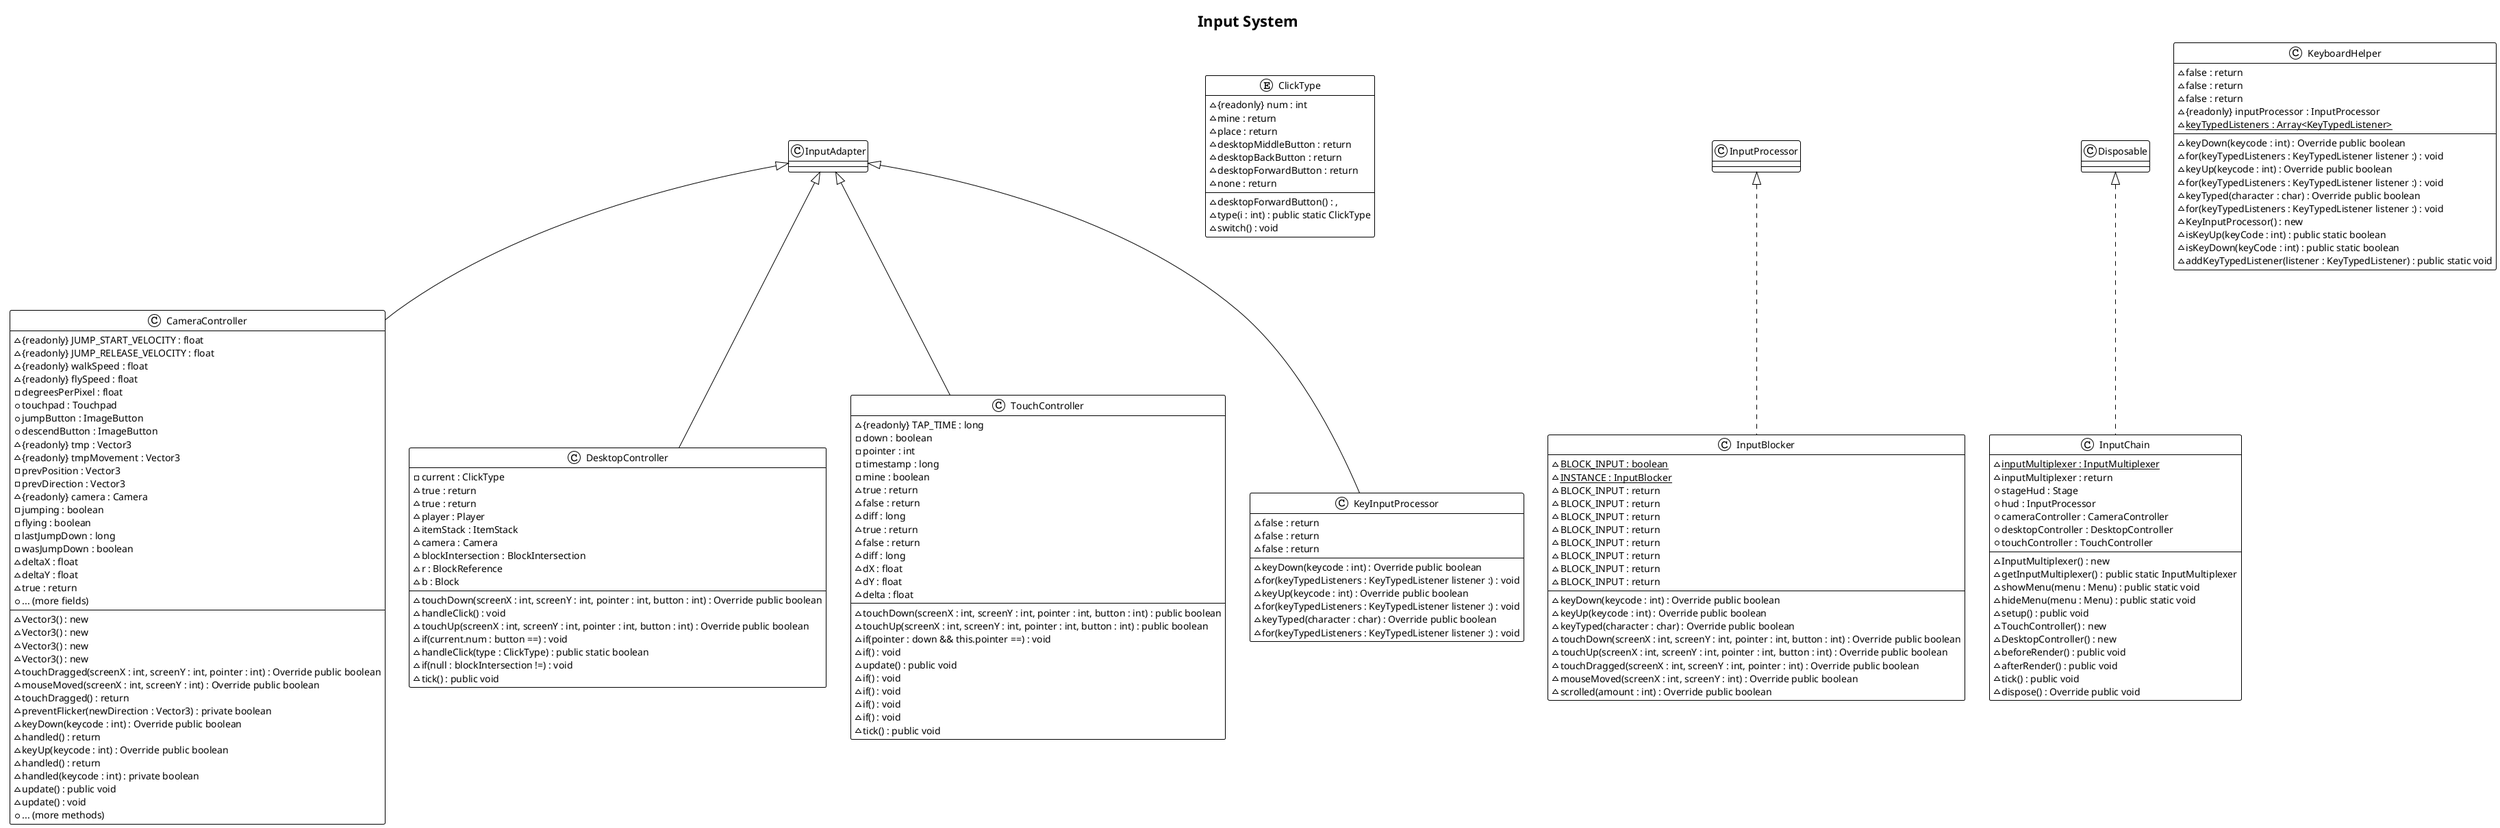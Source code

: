 @startuml Input_System
!theme plain
title Input System

    class CameraController {
        ~{readonly} JUMP_START_VELOCITY : float
        ~{readonly} JUMP_RELEASE_VELOCITY : float
        ~{readonly} walkSpeed : float
        ~{readonly} flySpeed : float
        -degreesPerPixel : float
        +touchpad : Touchpad
        +jumpButton : ImageButton
        +descendButton : ImageButton
        ~{readonly} tmp : Vector3
        ~{readonly} tmpMovement : Vector3
        -prevPosition : Vector3
        -prevDirection : Vector3
        ~{readonly} camera : Camera
        -jumping : boolean
        -flying : boolean
        -lastJumpDown : long
        -wasJumpDown : boolean
        ~deltaX : float
        ~deltaY : float
        ~true : return
        +... (more fields)
        --
        ~Vector3() : new
        ~Vector3() : new
        ~Vector3() : new
        ~Vector3() : new
        ~touchDragged(screenX : int, screenY : int, pointer : int) : Override public boolean
        ~mouseMoved(screenX : int, screenY : int) : Override public boolean
        ~touchDragged() : return
        ~preventFlicker(newDirection : Vector3) : private boolean
        ~keyDown(keycode : int) : Override public boolean
        ~handled() : return
        ~keyUp(keycode : int) : Override public boolean
        ~handled() : return
        ~handled(keycode : int) : private boolean
        ~update() : public void
        ~update() : void
        +... (more methods)
    }
    enum ClickType {
        ~{readonly} num : int
        ~mine : return
        ~place : return
        ~desktopMiddleButton : return
        ~desktopBackButton : return
        ~desktopForwardButton : return
        ~none : return
        --
        ~desktopForwardButton() : ,
        ~type(i : int) : public static ClickType
        ~switch() : void
    }
    class DesktopController {
        -current : ClickType
        ~true : return
        ~true : return
        ~player : Player
        ~itemStack : ItemStack
        ~camera : Camera
        ~blockIntersection : BlockIntersection
        ~r : BlockReference
        ~b : Block
        --
        ~touchDown(screenX : int, screenY : int, pointer : int, button : int) : Override public boolean
        ~handleClick() : void
        ~touchUp(screenX : int, screenY : int, pointer : int, button : int) : Override public boolean
        ~if(current.num : button ==) : void
        ~handleClick(type : ClickType) : public static boolean
        ~if(null : blockIntersection !=) : void
        ~tick() : public void
    }
    class InputBlocker {
        ~{static} BLOCK_INPUT : boolean
        ~{static} INSTANCE : InputBlocker
        ~BLOCK_INPUT : return
        ~BLOCK_INPUT : return
        ~BLOCK_INPUT : return
        ~BLOCK_INPUT : return
        ~BLOCK_INPUT : return
        ~BLOCK_INPUT : return
        ~BLOCK_INPUT : return
        ~BLOCK_INPUT : return
        --
        ~keyDown(keycode : int) : Override public boolean
        ~keyUp(keycode : int) : Override public boolean
        ~keyTyped(character : char) : Override public boolean
        ~touchDown(screenX : int, screenY : int, pointer : int, button : int) : Override public boolean
        ~touchUp(screenX : int, screenY : int, pointer : int, button : int) : Override public boolean
        ~touchDragged(screenX : int, screenY : int, pointer : int) : Override public boolean
        ~mouseMoved(screenX : int, screenY : int) : Override public boolean
        ~scrolled(amount : int) : Override public boolean
    }
    class InputChain {
        ~{static} inputMultiplexer : InputMultiplexer
        ~inputMultiplexer : return
        +stageHud : Stage
        +hud : InputProcessor
        +cameraController : CameraController
        +desktopController : DesktopController
        +touchController : TouchController
        --
        ~InputMultiplexer() : new
        ~getInputMultiplexer() : public static InputMultiplexer
        ~showMenu(menu : Menu) : public static void
        ~hideMenu(menu : Menu) : public static void
        ~setup() : public void
        ~TouchController() : new
        ~DesktopController() : new
        ~beforeRender() : public void
        ~afterRender() : public void
        ~tick() : public void
        ~dispose() : Override public void
    }
    class TouchController {
        ~{readonly} TAP_TIME : long
        -down : boolean
        -pointer : int
        -timestamp : long
        -mine : boolean
        ~true : return
        ~false : return
        ~diff : long
        ~true : return
        ~false : return
        ~diff : long
        ~dX : float
        ~dY : float
        ~delta : float
        --
        ~touchDown(screenX : int, screenY : int, pointer : int, button : int) : public boolean
        ~touchUp(screenX : int, screenY : int, pointer : int, button : int) : public boolean
        ~if(pointer : down && this.pointer ==) : void
        ~if() : void
        ~update() : public void
        ~if() : void
        ~if() : void
        ~if() : void
        ~if() : void
        ~tick() : public void
    }
    class KeyboardHelper {
        ~false : return
        ~false : return
        ~false : return
        ~{readonly} inputProcessor : InputProcessor
        ~{static} keyTypedListeners : Array<KeyTypedListener>
        --
        ~keyDown(keycode : int) : Override public boolean
        ~for(keyTypedListeners : KeyTypedListener listener :) : void
        ~keyUp(keycode : int) : Override public boolean
        ~for(keyTypedListeners : KeyTypedListener listener :) : void
        ~keyTyped(character : char) : Override public boolean
        ~for(keyTypedListeners : KeyTypedListener listener :) : void
        ~KeyInputProcessor() : new
        ~isKeyUp(keyCode : int) : public static boolean
        ~isKeyDown(keyCode : int) : public static boolean
        ~addKeyTypedListener(listener : KeyTypedListener) : public static void
    }
    class KeyInputProcessor {
        ~false : return
        ~false : return
        ~false : return
        --
        ~keyDown(keycode : int) : Override public boolean
        ~for(keyTypedListeners : KeyTypedListener listener :) : void
        ~keyUp(keycode : int) : Override public boolean
        ~for(keyTypedListeners : KeyTypedListener listener :) : void
        ~keyTyped(character : char) : Override public boolean
        ~for(keyTypedListeners : KeyTypedListener listener :) : void
    }
    InputAdapter <|-- CameraController
    InputAdapter <|-- DesktopController
    InputProcessor <|.. InputBlocker
    Disposable <|.. InputChain
    InputAdapter <|-- TouchController
    InputAdapter <|-- KeyInputProcessor
@enduml

